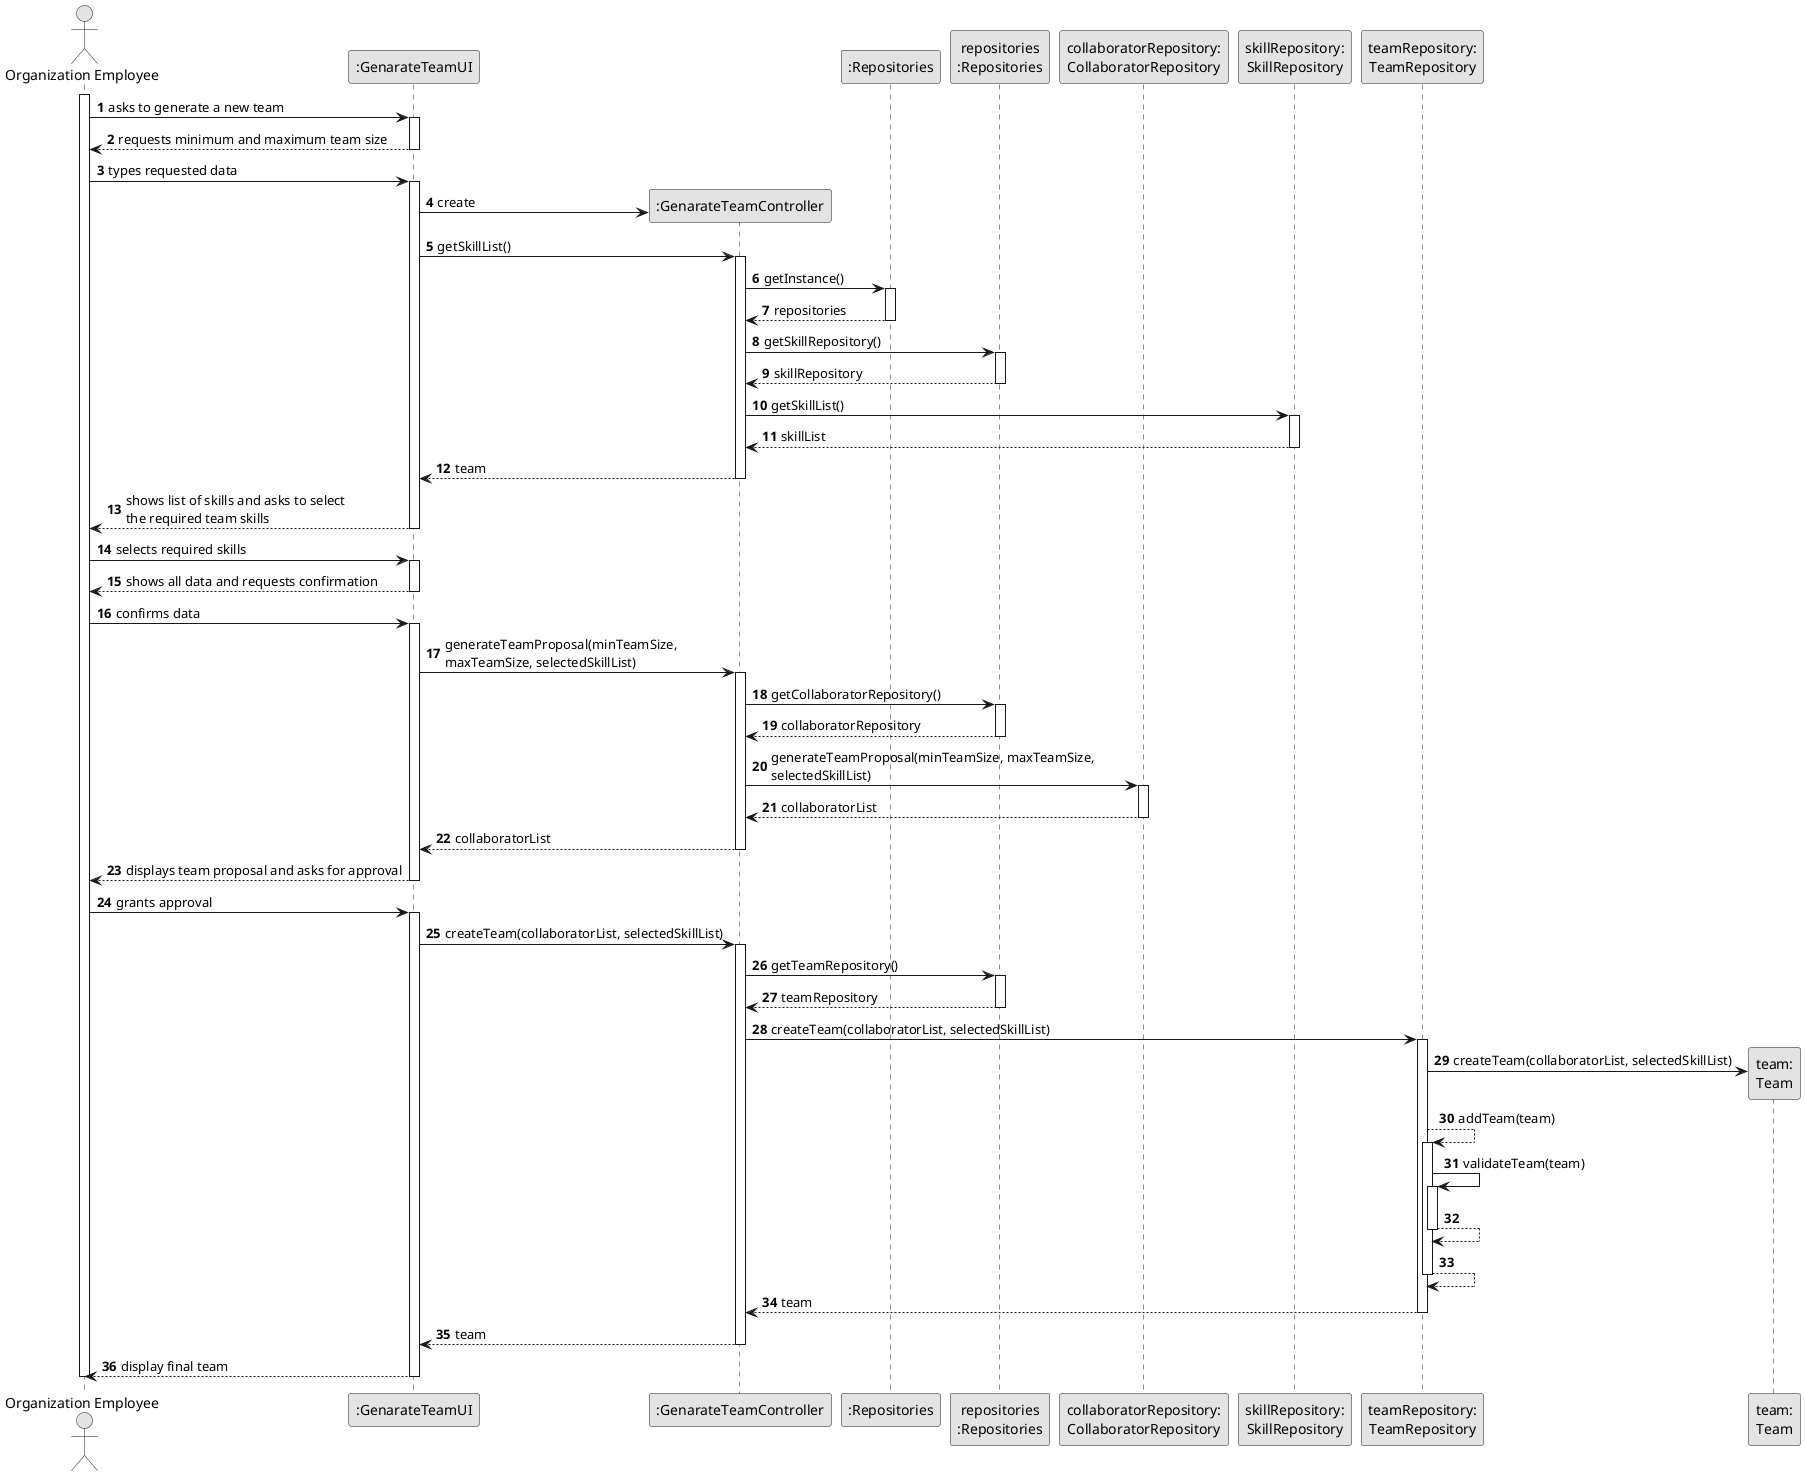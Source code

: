 @startuml
skinparam monochrome true
skinparam packageStyle rectangle
skinparam shadowing false

autonumber

'hide footbox
actor "Organization Employee" as ADM
participant ":GenarateTeamUI" as UI
participant ":GenarateTeamController" as CTRL
participant ":Repositories" as RepositorySingleton
participant "repositories\n:Repositories" as PLAT
participant "collaboratorRepository:\nCollaboratorRepository" as CollaboratorRepository
participant "skillRepository:\nSkillRepository" as SkillRepository
participant "teamRepository:\nTeamRepository" as TeamRepository
participant "team:\nTeam" as Team
activate ADM

        ADM -> UI : asks to generate a new team

        activate UI

            UI --> ADM : requests minimum and maximum team size
            deactivate UI

            ADM -> UI : types requested data
            activate UI

            UI -> CTRL** : create

            UI -> CTRL: getSkillList()
            activate CTRL
                CTRL -> RepositorySingleton : getInstance()
                activate RepositorySingleton

                    RepositorySingleton --> CTRL: repositories
                deactivate RepositorySingleton

                CTRL -> PLAT : getSkillRepository()
                activate PLAT

                    PLAT --> CTRL: skillRepository
                deactivate PLAT

                CTRL -> SkillRepository : getSkillList()
                activate SkillRepository

                SkillRepository --> CTRL: skillList
                deactivate SkillRepository

                CTRL --> UI : team
            deactivate CTRL

    UI --> ADM : shows list of skills and asks to select\nthe required team skills
    deactivate UI

    ADM -> UI : selects required skills
    activate UI

    UI --> ADM : shows all data and requests confirmation
    deactivate UI

    ADM -> UI : confirms data
    activate UI

    UI -> CTRL: generateTeamProposal(minTeamSize,\nmaxTeamSize, selectedSkillList)
    activate CTRL

        CTRL -> PLAT: getCollaboratorRepository()
        activate PLAT

        PLAT --> CTRL: collaboratorRepository
        deactivate PLAT

        CTRL -> CollaboratorRepository: generateTeamProposal(minTeamSize, maxTeamSize,\nselectedSkillList)
        activate CollaboratorRepository

        CollaboratorRepository --> CTRL: collaboratorList
        deactivate CollaboratorRepository


    CTRL --> UI: collaboratorList
    deactivate CTRL

    UI --> ADM : displays team proposal and asks for approval
    deactivate UI

    ADM -> UI : grants approval
    activate UI

    UI -> CTRL: createTeam(collaboratorList, selectedSkillList)
    activate CTRL

    CTRL -> PLAT: getTeamRepository()
    activate PLAT

    PLAT --> CTRL: teamRepository
    deactivate PLAT

    CTRL -> TeamRepository : createTeam(collaboratorList, selectedSkillList)
    activate TeamRepository

    TeamRepository -> Team**: createTeam(collaboratorList, selectedSkillList)

    TeamRepository --> TeamRepository: addTeam(team)
    activate TeamRepository

    TeamRepository -> TeamRepository: validateTeam(team)
    activate TeamRepository

    TeamRepository --> TeamRepository
    deactivate TeamRepository

    TeamRepository --> TeamRepository
    deactivate TeamRepository

    TeamRepository --> CTRL: team
    deactivate TeamRepository

    CTRL --> UI: team
    deactivate CTRL

    UI --> ADM: display final team

    deactivate UI

deactivate ADM

@enduml